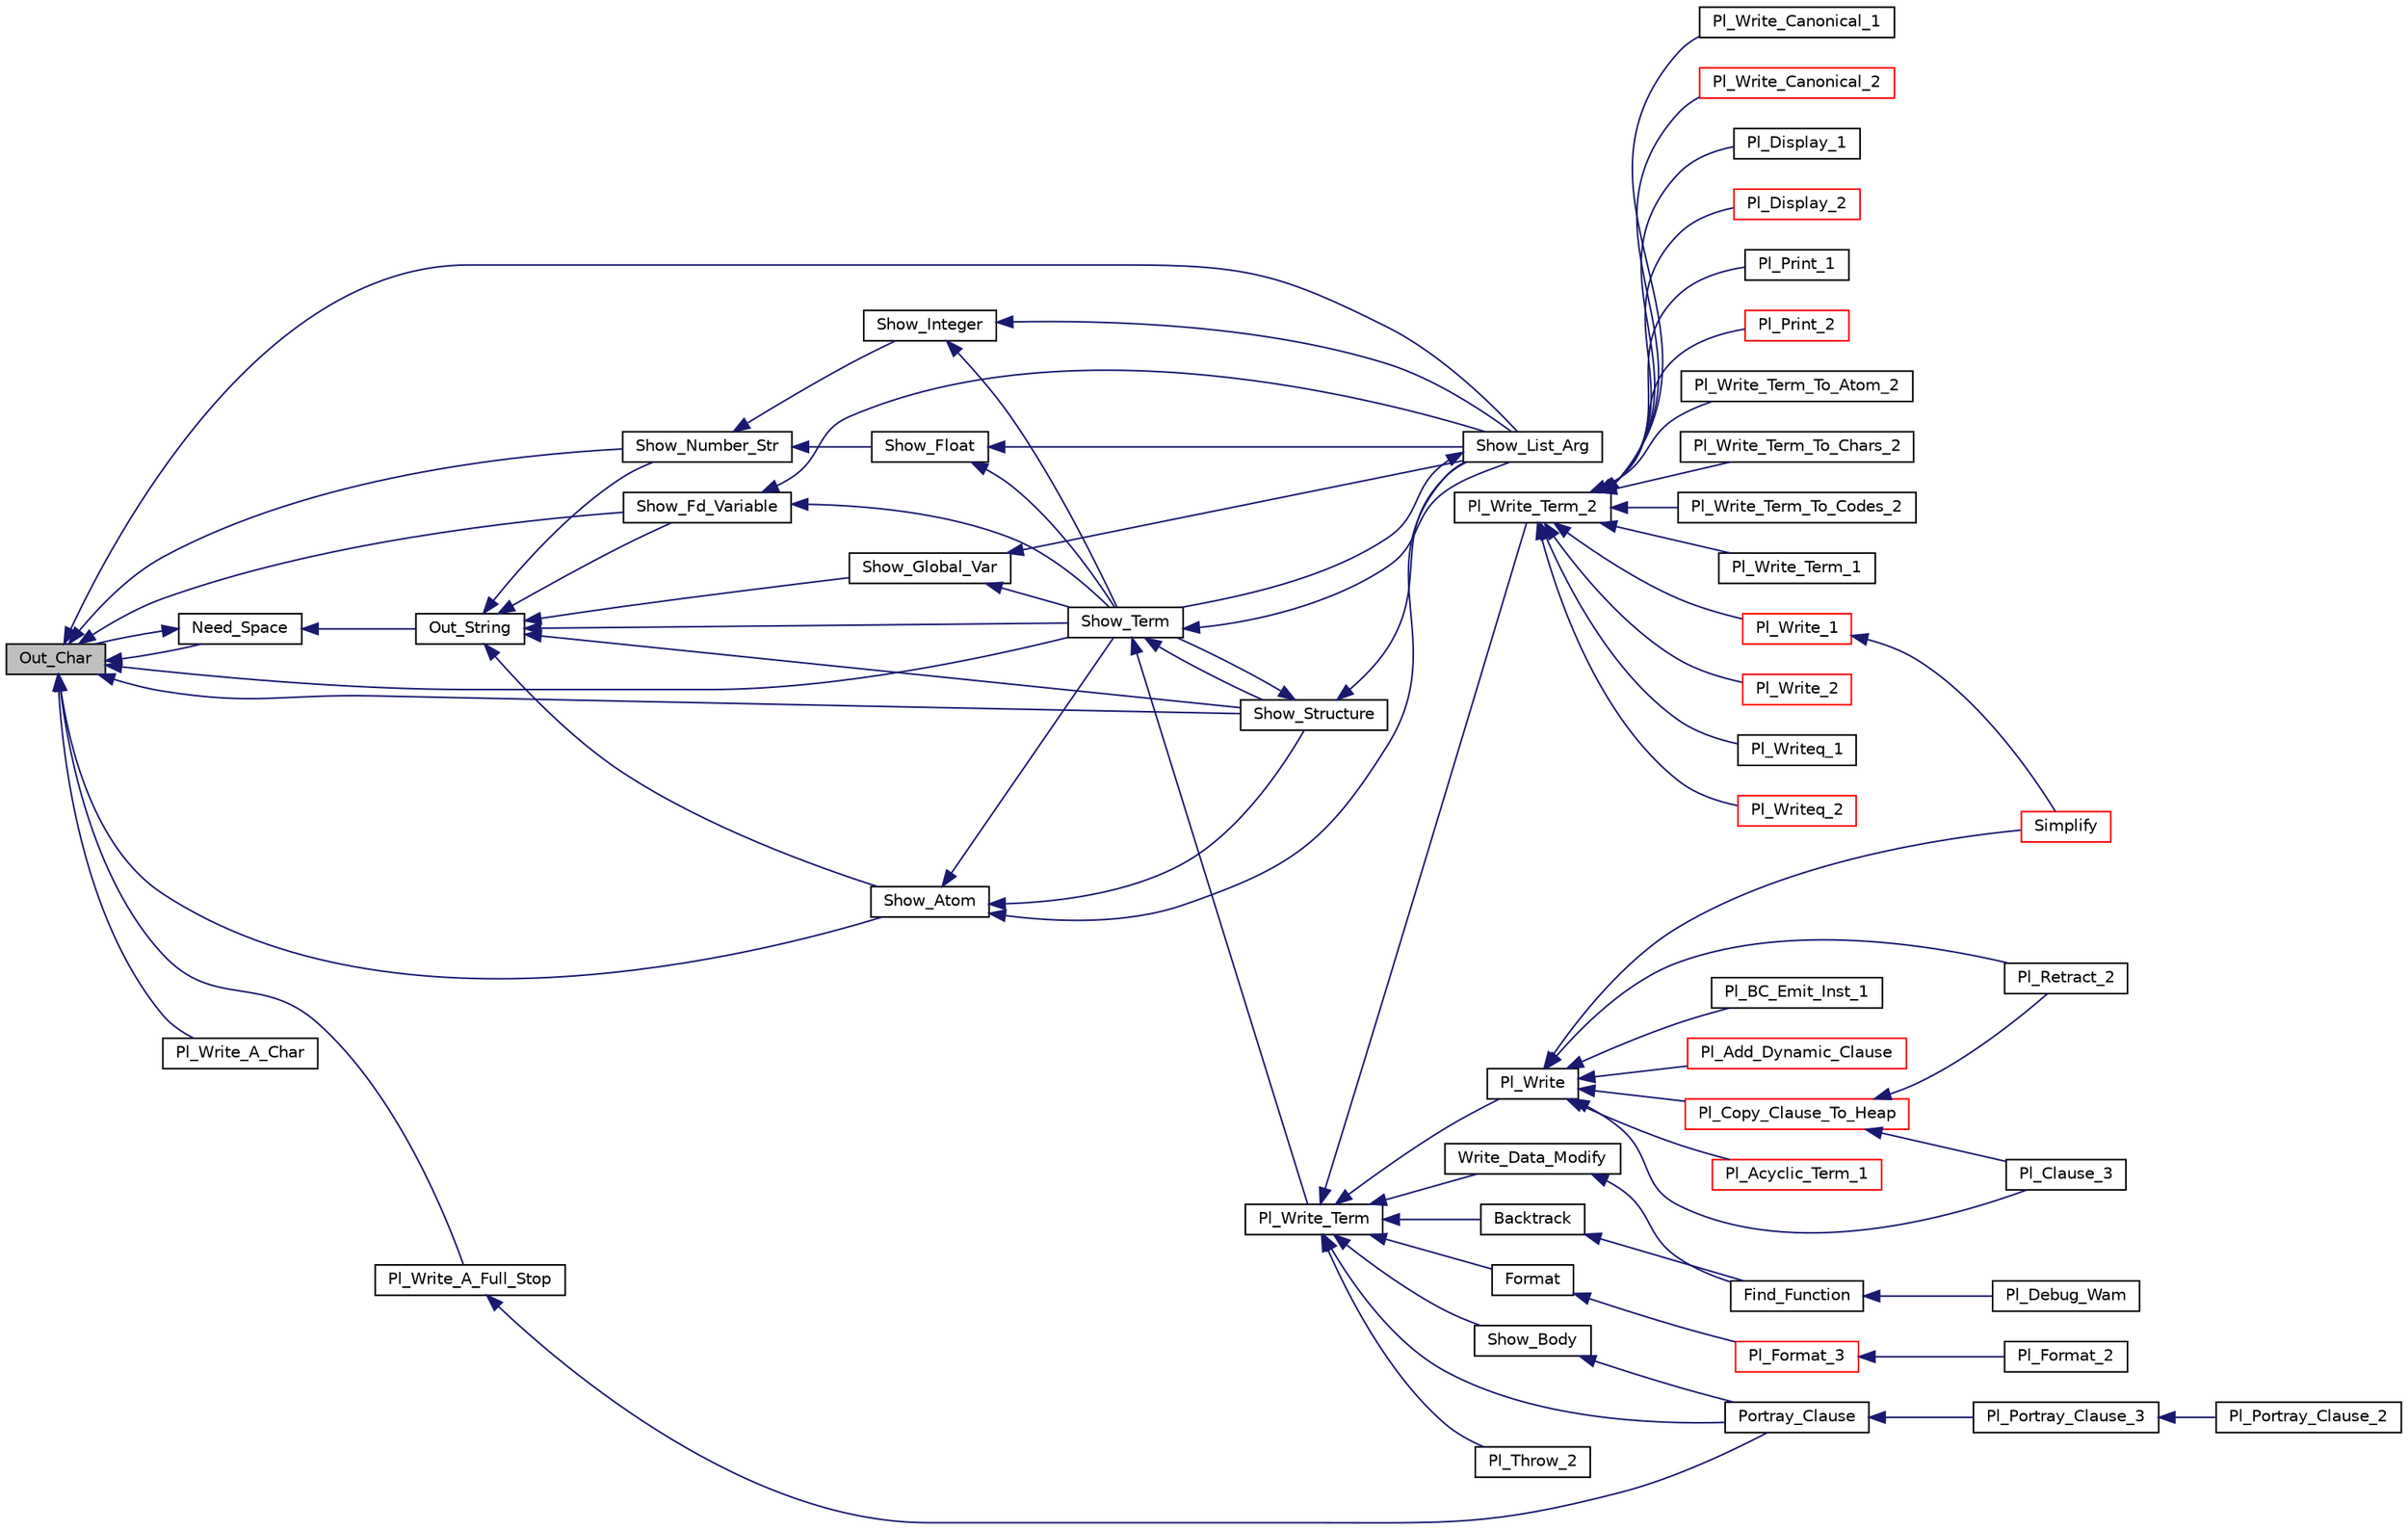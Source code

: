 digraph "Out_Char"
{
  edge [fontname="Helvetica",fontsize="10",labelfontname="Helvetica",labelfontsize="10"];
  node [fontname="Helvetica",fontsize="10",shape=record];
  rankdir="LR";
  Node1 [label="Out_Char",height=0.2,width=0.4,color="black", fillcolor="grey75", style="filled", fontcolor="black"];
  Node1 -> Node2 [dir="back",color="midnightblue",fontsize="10",style="solid",fontname="Helvetica"];
  Node2 [label="Need_Space",height=0.2,width=0.4,color="black", fillcolor="white", style="filled",URL="$write__supp_8c.html#a1accd85dd273c868523287f70409e55a"];
  Node2 -> Node1 [dir="back",color="midnightblue",fontsize="10",style="solid",fontname="Helvetica"];
  Node2 -> Node3 [dir="back",color="midnightblue",fontsize="10",style="solid",fontname="Helvetica"];
  Node3 [label="Out_String",height=0.2,width=0.4,color="black", fillcolor="white", style="filled",URL="$write__supp_8c.html#acc0f38c1b4b543509fa3dc2161a754d5"];
  Node3 -> Node4 [dir="back",color="midnightblue",fontsize="10",style="solid",fontname="Helvetica"];
  Node4 [label="Show_Term",height=0.2,width=0.4,color="black", fillcolor="white", style="filled",URL="$write__supp_8c.html#a3bf50747586d61c7ad0cb5b3f661303c"];
  Node4 -> Node5 [dir="back",color="midnightblue",fontsize="10",style="solid",fontname="Helvetica"];
  Node5 [label="Pl_Write_Term",height=0.2,width=0.4,color="black", fillcolor="white", style="filled",URL="$write__supp_8h.html#a1665efcf8ccd82af7a057fe0c39b87fc"];
  Node5 -> Node6 [dir="back",color="midnightblue",fontsize="10",style="solid",fontname="Helvetica"];
  Node6 [label="Write_Data_Modify",height=0.2,width=0.4,color="black", fillcolor="white", style="filled",URL="$debugger__c_8c.html#acf94b4468a0d9f4b6e103f388bb3cb63"];
  Node6 -> Node7 [dir="back",color="midnightblue",fontsize="10",style="solid",fontname="Helvetica"];
  Node7 [label="Find_Function",height=0.2,width=0.4,color="black", fillcolor="white", style="filled",URL="$debugger__c_8c.html#ae03520aa896def6dd036699b888bd0ef"];
  Node7 -> Node8 [dir="back",color="midnightblue",fontsize="10",style="solid",fontname="Helvetica"];
  Node8 [label="Pl_Debug_Wam",height=0.2,width=0.4,color="black", fillcolor="white", style="filled",URL="$debugger__c_8c.html#a11e816a7993314a8e53789bac9a67f53"];
  Node5 -> Node9 [dir="back",color="midnightblue",fontsize="10",style="solid",fontname="Helvetica"];
  Node9 [label="Backtrack",height=0.2,width=0.4,color="black", fillcolor="white", style="filled",URL="$debugger__c_8c.html#af0c1c2a7e6feb8d41802e2e984dec8e3"];
  Node9 -> Node7 [dir="back",color="midnightblue",fontsize="10",style="solid",fontname="Helvetica"];
  Node5 -> Node10 [dir="back",color="midnightblue",fontsize="10",style="solid",fontname="Helvetica"];
  Node10 [label="Format",height=0.2,width=0.4,color="black", fillcolor="white", style="filled",URL="$format__c_8c.html#aa12dcc50db0f65e767ec82fac2354c1f"];
  Node10 -> Node11 [dir="back",color="midnightblue",fontsize="10",style="solid",fontname="Helvetica"];
  Node11 [label="Pl_Format_3",height=0.2,width=0.4,color="red", fillcolor="white", style="filled",URL="$src__rdr__c_8c.html#a20338d45bcffed5bd8c0b0e854e2df77"];
  Node11 -> Node12 [dir="back",color="midnightblue",fontsize="10",style="solid",fontname="Helvetica"];
  Node12 [label="Pl_Format_2",height=0.2,width=0.4,color="black", fillcolor="white", style="filled",URL="$format__c_8c.html#abff47fc1afcb4e841ee56816e84d37c5"];
  Node5 -> Node13 [dir="back",color="midnightblue",fontsize="10",style="solid",fontname="Helvetica"];
  Node13 [label="Portray_Clause",height=0.2,width=0.4,color="black", fillcolor="white", style="filled",URL="$pretty__c_8c.html#ad758febdc98ec1a347b52cb65f32d611"];
  Node13 -> Node14 [dir="back",color="midnightblue",fontsize="10",style="solid",fontname="Helvetica"];
  Node14 [label="Pl_Portray_Clause_3",height=0.2,width=0.4,color="black", fillcolor="white", style="filled",URL="$pretty__c_8c.html#a860f11a8809a236f2bc4db8ebd49f727"];
  Node14 -> Node15 [dir="back",color="midnightblue",fontsize="10",style="solid",fontname="Helvetica"];
  Node15 [label="Pl_Portray_Clause_2",height=0.2,width=0.4,color="black", fillcolor="white", style="filled",URL="$pretty__c_8c.html#a98fb802fd649b3c7df76df97378a504d"];
  Node5 -> Node16 [dir="back",color="midnightblue",fontsize="10",style="solid",fontname="Helvetica"];
  Node16 [label="Show_Body",height=0.2,width=0.4,color="black", fillcolor="white", style="filled",URL="$pretty__c_8c.html#a5d1df2f621a924879ec37ee702663c46"];
  Node16 -> Node13 [dir="back",color="midnightblue",fontsize="10",style="solid",fontname="Helvetica"];
  Node5 -> Node17 [dir="back",color="midnightblue",fontsize="10",style="solid",fontname="Helvetica"];
  Node17 [label="Pl_Throw_2",height=0.2,width=0.4,color="black", fillcolor="white", style="filled",URL="$throw__c_8c.html#a289992bfb64c2fad2ccee0d8dbbc7a54"];
  Node5 -> Node18 [dir="back",color="midnightblue",fontsize="10",style="solid",fontname="Helvetica"];
  Node18 [label="Pl_Write_Term_2",height=0.2,width=0.4,color="black", fillcolor="white", style="filled",URL="$write__c_8c.html#a22f5b043b71784deb596e945d1f0d322"];
  Node18 -> Node19 [dir="back",color="midnightblue",fontsize="10",style="solid",fontname="Helvetica"];
  Node19 [label="Pl_Write_Term_To_Atom_2",height=0.2,width=0.4,color="black", fillcolor="white", style="filled",URL="$const__io__c_8c.html#ac9fa521bf875b293904a74b36dd29335"];
  Node18 -> Node20 [dir="back",color="midnightblue",fontsize="10",style="solid",fontname="Helvetica"];
  Node20 [label="Pl_Write_Term_To_Chars_2",height=0.2,width=0.4,color="black", fillcolor="white", style="filled",URL="$const__io__c_8c.html#a7439807f26a655144e1aa2f41a410812"];
  Node18 -> Node21 [dir="back",color="midnightblue",fontsize="10",style="solid",fontname="Helvetica"];
  Node21 [label="Pl_Write_Term_To_Codes_2",height=0.2,width=0.4,color="black", fillcolor="white", style="filled",URL="$const__io__c_8c.html#a3e7f4bad7079e6a6447ab8b4d79c0cf4"];
  Node18 -> Node22 [dir="back",color="midnightblue",fontsize="10",style="solid",fontname="Helvetica"];
  Node22 [label="Pl_Write_Term_1",height=0.2,width=0.4,color="black", fillcolor="white", style="filled",URL="$write__c_8c.html#a84afb25e211356340f61af118b03b417"];
  Node18 -> Node23 [dir="back",color="midnightblue",fontsize="10",style="solid",fontname="Helvetica"];
  Node23 [label="Pl_Write_1",height=0.2,width=0.4,color="red", fillcolor="white", style="filled",URL="$write__c_8c.html#a58b72c3f70e73dc8fa2f57c101c7aa0d"];
  Node23 -> Node24 [dir="back",color="midnightblue",fontsize="10",style="solid",fontname="Helvetica"];
  Node24 [label="Simplify",height=0.2,width=0.4,color="red", fillcolor="white", style="filled",URL="$fd__bool__c_8c.html#a68a119acd552423924480e3492e83f9c"];
  Node18 -> Node25 [dir="back",color="midnightblue",fontsize="10",style="solid",fontname="Helvetica"];
  Node25 [label="Pl_Write_2",height=0.2,width=0.4,color="red", fillcolor="white", style="filled",URL="$write__c_8c.html#a6532044ef98dc4add2151d39abf6ac80"];
  Node18 -> Node26 [dir="back",color="midnightblue",fontsize="10",style="solid",fontname="Helvetica"];
  Node26 [label="Pl_Writeq_1",height=0.2,width=0.4,color="black", fillcolor="white", style="filled",URL="$write__c_8c.html#af2cfea2ef221f66890374f4ae109f1bd"];
  Node18 -> Node27 [dir="back",color="midnightblue",fontsize="10",style="solid",fontname="Helvetica"];
  Node27 [label="Pl_Writeq_2",height=0.2,width=0.4,color="red", fillcolor="white", style="filled",URL="$write__c_8c.html#ac7387c0d73f4ab84b442b04b9067b186"];
  Node18 -> Node28 [dir="back",color="midnightblue",fontsize="10",style="solid",fontname="Helvetica"];
  Node28 [label="Pl_Write_Canonical_1",height=0.2,width=0.4,color="black", fillcolor="white", style="filled",URL="$write__c_8c.html#ab95cb19058383faaac27f246106aa851"];
  Node18 -> Node29 [dir="back",color="midnightblue",fontsize="10",style="solid",fontname="Helvetica"];
  Node29 [label="Pl_Write_Canonical_2",height=0.2,width=0.4,color="red", fillcolor="white", style="filled",URL="$write__c_8c.html#a4eb24b06a5eff0e68dd24ed400be157e"];
  Node18 -> Node30 [dir="back",color="midnightblue",fontsize="10",style="solid",fontname="Helvetica"];
  Node30 [label="Pl_Display_1",height=0.2,width=0.4,color="black", fillcolor="white", style="filled",URL="$write__c_8c.html#a57b6d07d309c39065707ba77dfee5a76"];
  Node18 -> Node31 [dir="back",color="midnightblue",fontsize="10",style="solid",fontname="Helvetica"];
  Node31 [label="Pl_Display_2",height=0.2,width=0.4,color="red", fillcolor="white", style="filled",URL="$write__c_8c.html#a779cd742f46191cd0e8e66f076ee5d50"];
  Node18 -> Node32 [dir="back",color="midnightblue",fontsize="10",style="solid",fontname="Helvetica"];
  Node32 [label="Pl_Print_1",height=0.2,width=0.4,color="black", fillcolor="white", style="filled",URL="$write__c_8c.html#a90698f3d4becb10cdd8a72371594cb53"];
  Node18 -> Node33 [dir="back",color="midnightblue",fontsize="10",style="solid",fontname="Helvetica"];
  Node33 [label="Pl_Print_2",height=0.2,width=0.4,color="red", fillcolor="white", style="filled",URL="$write__c_8c.html#acbceb979503d6f6201500082d6589084"];
  Node5 -> Node34 [dir="back",color="midnightblue",fontsize="10",style="solid",fontname="Helvetica"];
  Node34 [label="Pl_Write",height=0.2,width=0.4,color="black", fillcolor="white", style="filled",URL="$gprolog_8h.html#a0ecf504eda8630af24cf67c2d1b459cc"];
  Node34 -> Node24 [dir="back",color="midnightblue",fontsize="10",style="solid",fontname="Helvetica"];
  Node34 -> Node35 [dir="back",color="midnightblue",fontsize="10",style="solid",fontname="Helvetica"];
  Node35 [label="Pl_Clause_3",height=0.2,width=0.4,color="black", fillcolor="white", style="filled",URL="$assert__c_8c.html#a8515a7d3fed2843f6596cff3dcf0b19a"];
  Node34 -> Node36 [dir="back",color="midnightblue",fontsize="10",style="solid",fontname="Helvetica"];
  Node36 [label="Pl_Retract_2",height=0.2,width=0.4,color="black", fillcolor="white", style="filled",URL="$assert__c_8c.html#a3bb1c6a0ff26397bf50be7d9c49d64a6"];
  Node34 -> Node37 [dir="back",color="midnightblue",fontsize="10",style="solid",fontname="Helvetica"];
  Node37 [label="Pl_BC_Emit_Inst_1",height=0.2,width=0.4,color="black", fillcolor="white", style="filled",URL="$bc__supp_8h.html#adb2ac836e3f608a711c54c2d353c6b04"];
  Node34 -> Node38 [dir="back",color="midnightblue",fontsize="10",style="solid",fontname="Helvetica"];
  Node38 [label="Pl_Add_Dynamic_Clause",height=0.2,width=0.4,color="red", fillcolor="white", style="filled",URL="$dynam__supp_8h.html#ac515f897a0c90f972786f9d16a14ddd5"];
  Node34 -> Node39 [dir="back",color="midnightblue",fontsize="10",style="solid",fontname="Helvetica"];
  Node39 [label="Pl_Copy_Clause_To_Heap",height=0.2,width=0.4,color="red", fillcolor="white", style="filled",URL="$dynam__supp_8h.html#afed2b2b3d8c4223c1ddddc6d4813b247"];
  Node39 -> Node35 [dir="back",color="midnightblue",fontsize="10",style="solid",fontname="Helvetica"];
  Node39 -> Node36 [dir="back",color="midnightblue",fontsize="10",style="solid",fontname="Helvetica"];
  Node34 -> Node40 [dir="back",color="midnightblue",fontsize="10",style="solid",fontname="Helvetica"];
  Node40 [label="Pl_Acyclic_Term_1",height=0.2,width=0.4,color="red", fillcolor="white", style="filled",URL="$term__supp_8h.html#a2497731a3ca0b30f9bab4cdfc2aeeb3c"];
  Node4 -> Node41 [dir="back",color="midnightblue",fontsize="10",style="solid",fontname="Helvetica"];
  Node41 [label="Show_List_Arg",height=0.2,width=0.4,color="black", fillcolor="white", style="filled",URL="$write__supp_8c.html#a6edee9acb531f74d73c3f0799cefe7ba"];
  Node41 -> Node4 [dir="back",color="midnightblue",fontsize="10",style="solid",fontname="Helvetica"];
  Node4 -> Node42 [dir="back",color="midnightblue",fontsize="10",style="solid",fontname="Helvetica"];
  Node42 [label="Show_Structure",height=0.2,width=0.4,color="black", fillcolor="white", style="filled",URL="$write__supp_8c.html#a46188cb675250e1319c815a92d98d574"];
  Node42 -> Node4 [dir="back",color="midnightblue",fontsize="10",style="solid",fontname="Helvetica"];
  Node42 -> Node41 [dir="back",color="midnightblue",fontsize="10",style="solid",fontname="Helvetica"];
  Node3 -> Node43 [dir="back",color="midnightblue",fontsize="10",style="solid",fontname="Helvetica"];
  Node43 [label="Show_Global_Var",height=0.2,width=0.4,color="black", fillcolor="white", style="filled",URL="$write__supp_8c.html#ac48377a9d64f9753ed969df040cc3d35"];
  Node43 -> Node4 [dir="back",color="midnightblue",fontsize="10",style="solid",fontname="Helvetica"];
  Node43 -> Node41 [dir="back",color="midnightblue",fontsize="10",style="solid",fontname="Helvetica"];
  Node3 -> Node44 [dir="back",color="midnightblue",fontsize="10",style="solid",fontname="Helvetica"];
  Node44 [label="Show_Fd_Variable",height=0.2,width=0.4,color="black", fillcolor="white", style="filled",URL="$write__supp_8c.html#aa4bd3724ca8f20102308c707395e0334"];
  Node44 -> Node4 [dir="back",color="midnightblue",fontsize="10",style="solid",fontname="Helvetica"];
  Node44 -> Node41 [dir="back",color="midnightblue",fontsize="10",style="solid",fontname="Helvetica"];
  Node3 -> Node45 [dir="back",color="midnightblue",fontsize="10",style="solid",fontname="Helvetica"];
  Node45 [label="Show_Atom",height=0.2,width=0.4,color="black", fillcolor="white", style="filled",URL="$write__supp_8c.html#ab9528524a1da895e0a90a3cff8fc8034"];
  Node45 -> Node4 [dir="back",color="midnightblue",fontsize="10",style="solid",fontname="Helvetica"];
  Node45 -> Node41 [dir="back",color="midnightblue",fontsize="10",style="solid",fontname="Helvetica"];
  Node45 -> Node42 [dir="back",color="midnightblue",fontsize="10",style="solid",fontname="Helvetica"];
  Node3 -> Node46 [dir="back",color="midnightblue",fontsize="10",style="solid",fontname="Helvetica"];
  Node46 [label="Show_Number_Str",height=0.2,width=0.4,color="black", fillcolor="white", style="filled",URL="$write__supp_8c.html#ae39a5aa1e23a384b3fa418527b797a17"];
  Node46 -> Node47 [dir="back",color="midnightblue",fontsize="10",style="solid",fontname="Helvetica"];
  Node47 [label="Show_Integer",height=0.2,width=0.4,color="black", fillcolor="white", style="filled",URL="$write__supp_8c.html#acf4a5c3b7e3e9ca93a7746ce2b6ed148"];
  Node47 -> Node4 [dir="back",color="midnightblue",fontsize="10",style="solid",fontname="Helvetica"];
  Node47 -> Node41 [dir="back",color="midnightblue",fontsize="10",style="solid",fontname="Helvetica"];
  Node46 -> Node48 [dir="back",color="midnightblue",fontsize="10",style="solid",fontname="Helvetica"];
  Node48 [label="Show_Float",height=0.2,width=0.4,color="black", fillcolor="white", style="filled",URL="$write__supp_8c.html#a481418dab2dbb815a7d7f82e65ce2d4f"];
  Node48 -> Node4 [dir="back",color="midnightblue",fontsize="10",style="solid",fontname="Helvetica"];
  Node48 -> Node41 [dir="back",color="midnightblue",fontsize="10",style="solid",fontname="Helvetica"];
  Node3 -> Node42 [dir="back",color="midnightblue",fontsize="10",style="solid",fontname="Helvetica"];
  Node1 -> Node49 [dir="back",color="midnightblue",fontsize="10",style="solid",fontname="Helvetica"];
  Node49 [label="Pl_Write_A_Full_Stop",height=0.2,width=0.4,color="black", fillcolor="white", style="filled",URL="$write__supp_8h.html#a2ab18ffafce65f3d9266910611bbb3c2"];
  Node49 -> Node13 [dir="back",color="midnightblue",fontsize="10",style="solid",fontname="Helvetica"];
  Node1 -> Node50 [dir="back",color="midnightblue",fontsize="10",style="solid",fontname="Helvetica"];
  Node50 [label="Pl_Write_A_Char",height=0.2,width=0.4,color="black", fillcolor="white", style="filled",URL="$write__supp_8h.html#ac1ee3981d96bc86a9aa3875c24579588"];
  Node1 -> Node4 [dir="back",color="midnightblue",fontsize="10",style="solid",fontname="Helvetica"];
  Node1 -> Node44 [dir="back",color="midnightblue",fontsize="10",style="solid",fontname="Helvetica"];
  Node1 -> Node45 [dir="back",color="midnightblue",fontsize="10",style="solid",fontname="Helvetica"];
  Node1 -> Node46 [dir="back",color="midnightblue",fontsize="10",style="solid",fontname="Helvetica"];
  Node1 -> Node41 [dir="back",color="midnightblue",fontsize="10",style="solid",fontname="Helvetica"];
  Node1 -> Node42 [dir="back",color="midnightblue",fontsize="10",style="solid",fontname="Helvetica"];
}
